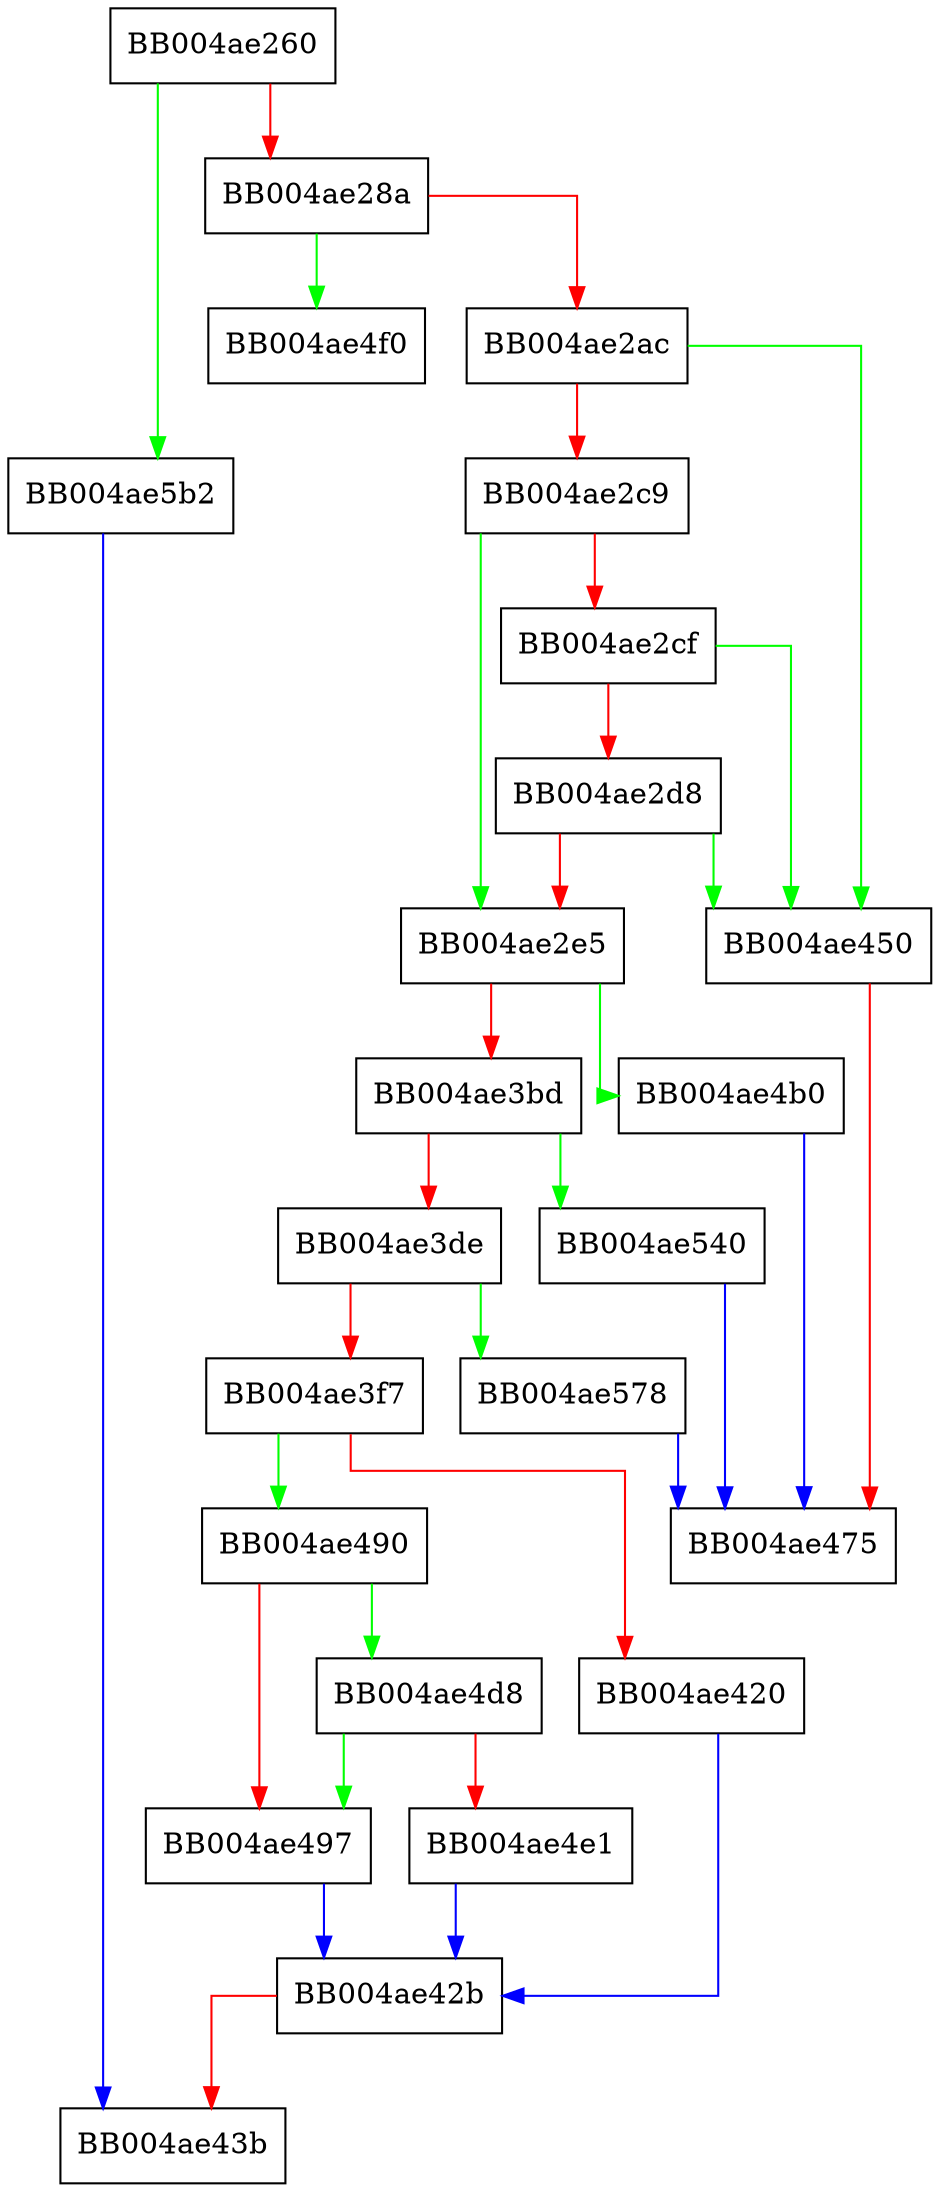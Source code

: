 digraph ossl_quic_new {
  node [shape="box"];
  graph [splines=ortho];
  BB004ae260 -> BB004ae5b2 [color="green"];
  BB004ae260 -> BB004ae28a [color="red"];
  BB004ae28a -> BB004ae4f0 [color="green"];
  BB004ae28a -> BB004ae2ac [color="red"];
  BB004ae2ac -> BB004ae450 [color="green"];
  BB004ae2ac -> BB004ae2c9 [color="red"];
  BB004ae2c9 -> BB004ae2e5 [color="green"];
  BB004ae2c9 -> BB004ae2cf [color="red"];
  BB004ae2cf -> BB004ae450 [color="green"];
  BB004ae2cf -> BB004ae2d8 [color="red"];
  BB004ae2d8 -> BB004ae450 [color="green"];
  BB004ae2d8 -> BB004ae2e5 [color="red"];
  BB004ae2e5 -> BB004ae4b0 [color="green"];
  BB004ae2e5 -> BB004ae3bd [color="red"];
  BB004ae3bd -> BB004ae540 [color="green"];
  BB004ae3bd -> BB004ae3de [color="red"];
  BB004ae3de -> BB004ae578 [color="green"];
  BB004ae3de -> BB004ae3f7 [color="red"];
  BB004ae3f7 -> BB004ae490 [color="green"];
  BB004ae3f7 -> BB004ae420 [color="red"];
  BB004ae420 -> BB004ae42b [color="blue"];
  BB004ae42b -> BB004ae43b [color="red"];
  BB004ae450 -> BB004ae475 [color="red"];
  BB004ae490 -> BB004ae4d8 [color="green"];
  BB004ae490 -> BB004ae497 [color="red"];
  BB004ae497 -> BB004ae42b [color="blue"];
  BB004ae4b0 -> BB004ae475 [color="blue"];
  BB004ae4d8 -> BB004ae497 [color="green"];
  BB004ae4d8 -> BB004ae4e1 [color="red"];
  BB004ae4e1 -> BB004ae42b [color="blue"];
  BB004ae540 -> BB004ae475 [color="blue"];
  BB004ae578 -> BB004ae475 [color="blue"];
  BB004ae5b2 -> BB004ae43b [color="blue"];
}